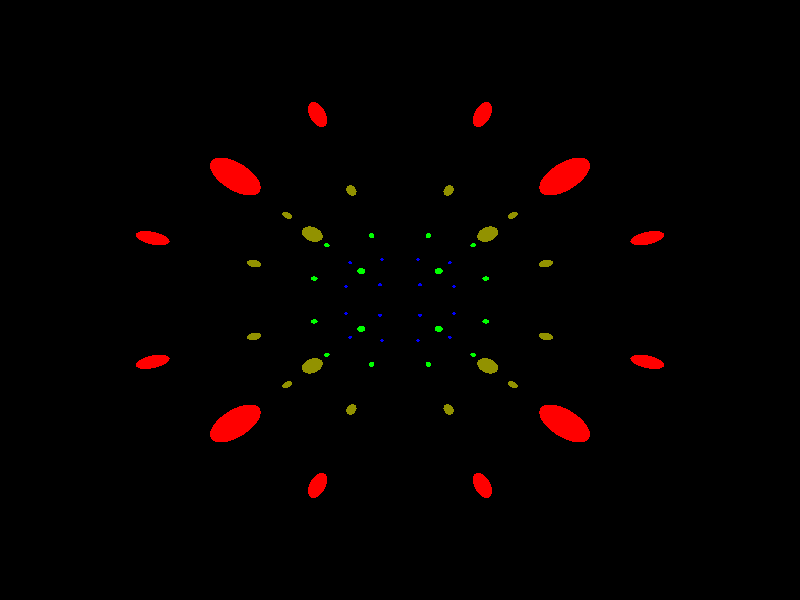 #version 3.7;
#include "colors.inc"

#declare V = 0.8;
#declare GAMMA = 1.0 / sqrt(1.0 - V*V);

#declare cameraX = 1.5;
#declare cameraY = 1.5;
#declare cameraZ = 1.5;

global_settings { assumed_gamma 1.8 }

light_source { <cameraX+1, cameraY+1, cameraZ> color White }
light_source { <cameraX-1, cameraY-1, cameraZ> color White }

camera {
  up < 0, 1, 0 >
  right < 1, 0, 0 >
  location < cameraX, cameraY, cameraZ >
  look_at < cameraX, cameraY, 1000000 >
  angle 120.0
}

union {
    #local NrZ = 0;
    #local EndNrZ = 4;
    #while (NrZ < EndNrZ) 
        #local NrY = 0;
        #local EndNrY = 4;
        #while (NrY < EndNrY) 
            #local NrX = 0;
            #local EndNrX = 4;
            #while (NrX < EndNrX) 
                #local X = NrX - cameraX;
                #local Y = NrY - cameraY;
                #local Z = NrZ - cameraZ;
                sphere { < 0, 0, 0 >, 0.05
                    texture {
                        pigment {
                            #if ( NrZ = 0 ) color rgb < 1, 0, 0 > #end
                            #if ( NrZ = 1 ) color rgb < 0.5, 0.5, 0 > #end
                            #if ( NrZ = 2 ) color rgb < 0, 1, 0 > #end
                            #if ( NrZ = 3 ) color rgb < 0, 0, 1 > #end
                        }
                        finish {
                            phong 1
                        }
                    }
                    translate < NrX, NrY, NrZ >
                    matrix < 1.0, 0.0, 0.0,
                        0.0, 1.0, 0.0,
                        0.0, 0.0, GAMMA,
                        0.0, 0.0, GAMMA*V*sqrt(X*X + Y*Y + Z*Z) >
                }
            #local NrX = NrX + 1;
            #end
        #local NrY = NrY + 1;
        #end
    #local NrZ = NrZ + 1;
    #end
}

